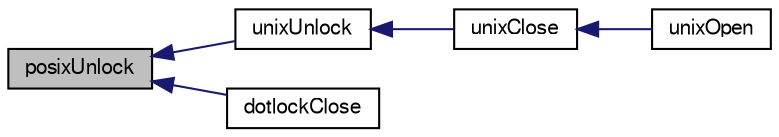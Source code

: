 digraph "posixUnlock"
{
  edge [fontname="FreeSans",fontsize="10",labelfontname="FreeSans",labelfontsize="10"];
  node [fontname="FreeSans",fontsize="10",shape=record];
  rankdir="LR";
  Node240009 [label="posixUnlock",height=0.2,width=0.4,color="black", fillcolor="grey75", style="filled", fontcolor="black"];
  Node240009 -> Node240010 [dir="back",color="midnightblue",fontsize="10",style="solid",fontname="FreeSans"];
  Node240010 [label="unixUnlock",height=0.2,width=0.4,color="black", fillcolor="white", style="filled",URL="$sqlite3_8c.html#ad78004d74bd51bdf7ac43d20999a1208"];
  Node240010 -> Node240011 [dir="back",color="midnightblue",fontsize="10",style="solid",fontname="FreeSans"];
  Node240011 [label="unixClose",height=0.2,width=0.4,color="black", fillcolor="white", style="filled",URL="$sqlite3_8c.html#a84cdb6e4ff75f085e8c05dfdec178927"];
  Node240011 -> Node240012 [dir="back",color="midnightblue",fontsize="10",style="solid",fontname="FreeSans"];
  Node240012 [label="unixOpen",height=0.2,width=0.4,color="black", fillcolor="white", style="filled",URL="$sqlite3_8c.html#a8ed5efc47b6e14f7805cd1bb9b215775"];
  Node240009 -> Node240013 [dir="back",color="midnightblue",fontsize="10",style="solid",fontname="FreeSans"];
  Node240013 [label="dotlockClose",height=0.2,width=0.4,color="black", fillcolor="white", style="filled",URL="$sqlite3_8c.html#aa72eaafaa850f2889e15af7cfb08fa1b"];
}
